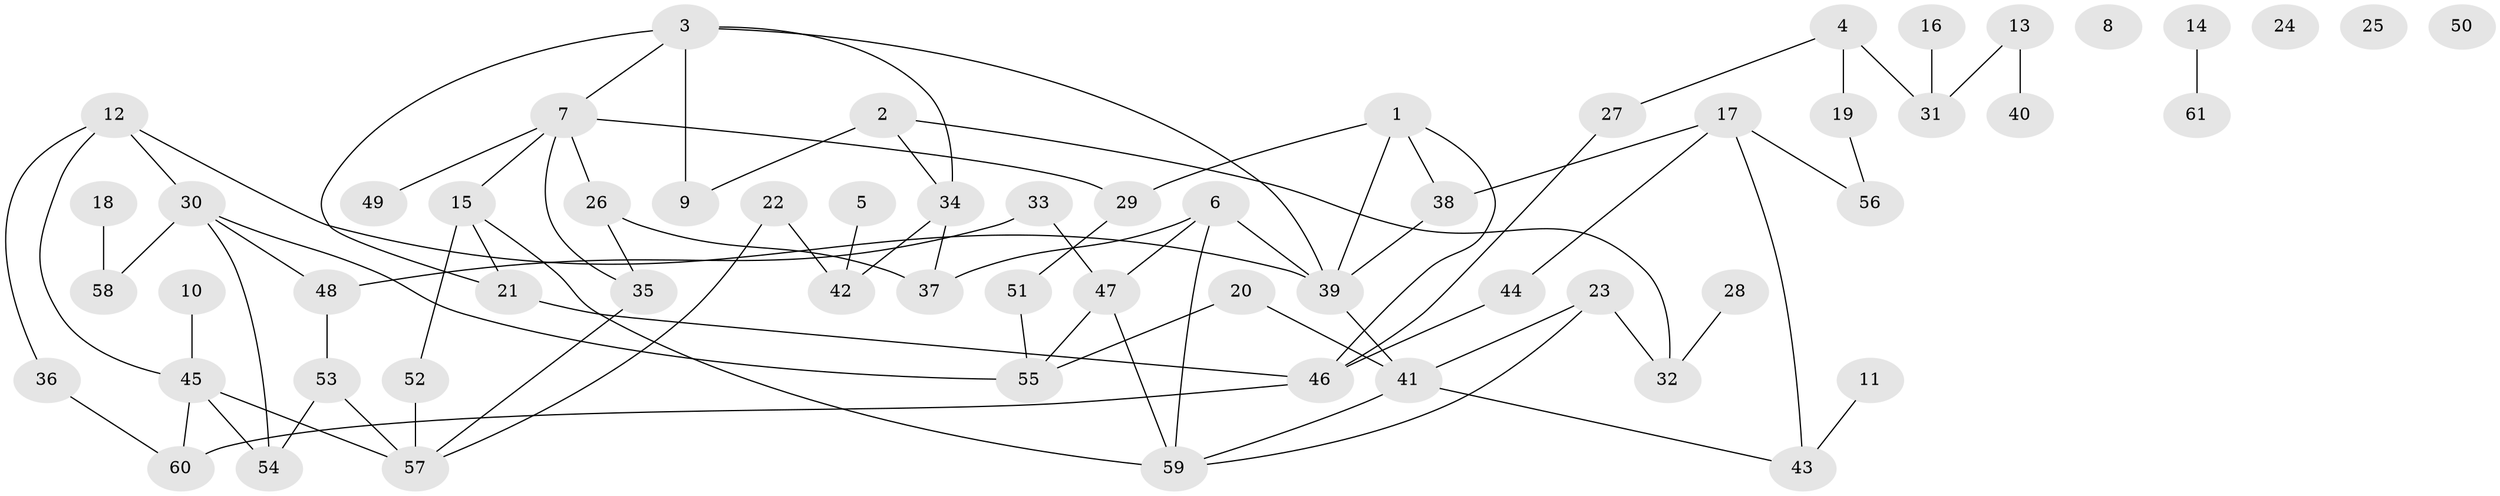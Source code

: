 // coarse degree distribution, {2: 0.25, 5: 0.25, 6: 0.1, 1: 0.15, 3: 0.1, 4: 0.15}
// Generated by graph-tools (version 1.1) at 2025/35/03/04/25 23:35:43]
// undirected, 61 vertices, 83 edges
graph export_dot {
  node [color=gray90,style=filled];
  1;
  2;
  3;
  4;
  5;
  6;
  7;
  8;
  9;
  10;
  11;
  12;
  13;
  14;
  15;
  16;
  17;
  18;
  19;
  20;
  21;
  22;
  23;
  24;
  25;
  26;
  27;
  28;
  29;
  30;
  31;
  32;
  33;
  34;
  35;
  36;
  37;
  38;
  39;
  40;
  41;
  42;
  43;
  44;
  45;
  46;
  47;
  48;
  49;
  50;
  51;
  52;
  53;
  54;
  55;
  56;
  57;
  58;
  59;
  60;
  61;
  1 -- 29;
  1 -- 38;
  1 -- 39;
  1 -- 46;
  2 -- 9;
  2 -- 32;
  2 -- 34;
  3 -- 7;
  3 -- 9;
  3 -- 21;
  3 -- 34;
  3 -- 39;
  4 -- 19;
  4 -- 27;
  4 -- 31;
  5 -- 42;
  6 -- 37;
  6 -- 39;
  6 -- 47;
  6 -- 59;
  7 -- 15;
  7 -- 26;
  7 -- 29;
  7 -- 35;
  7 -- 49;
  10 -- 45;
  11 -- 43;
  12 -- 30;
  12 -- 36;
  12 -- 39;
  12 -- 45;
  13 -- 31;
  13 -- 40;
  14 -- 61;
  15 -- 21;
  15 -- 52;
  15 -- 59;
  16 -- 31;
  17 -- 38;
  17 -- 43;
  17 -- 44;
  17 -- 56;
  18 -- 58;
  19 -- 56;
  20 -- 41;
  20 -- 55;
  21 -- 46;
  22 -- 42;
  22 -- 57;
  23 -- 32;
  23 -- 41;
  23 -- 59;
  26 -- 35;
  26 -- 37;
  27 -- 46;
  28 -- 32;
  29 -- 51;
  30 -- 48;
  30 -- 54;
  30 -- 55;
  30 -- 58;
  33 -- 47;
  33 -- 48;
  34 -- 37;
  34 -- 42;
  35 -- 57;
  36 -- 60;
  38 -- 39;
  39 -- 41;
  41 -- 43;
  41 -- 59;
  44 -- 46;
  45 -- 54;
  45 -- 57;
  45 -- 60;
  46 -- 60;
  47 -- 55;
  47 -- 59;
  48 -- 53;
  51 -- 55;
  52 -- 57;
  53 -- 54;
  53 -- 57;
}
